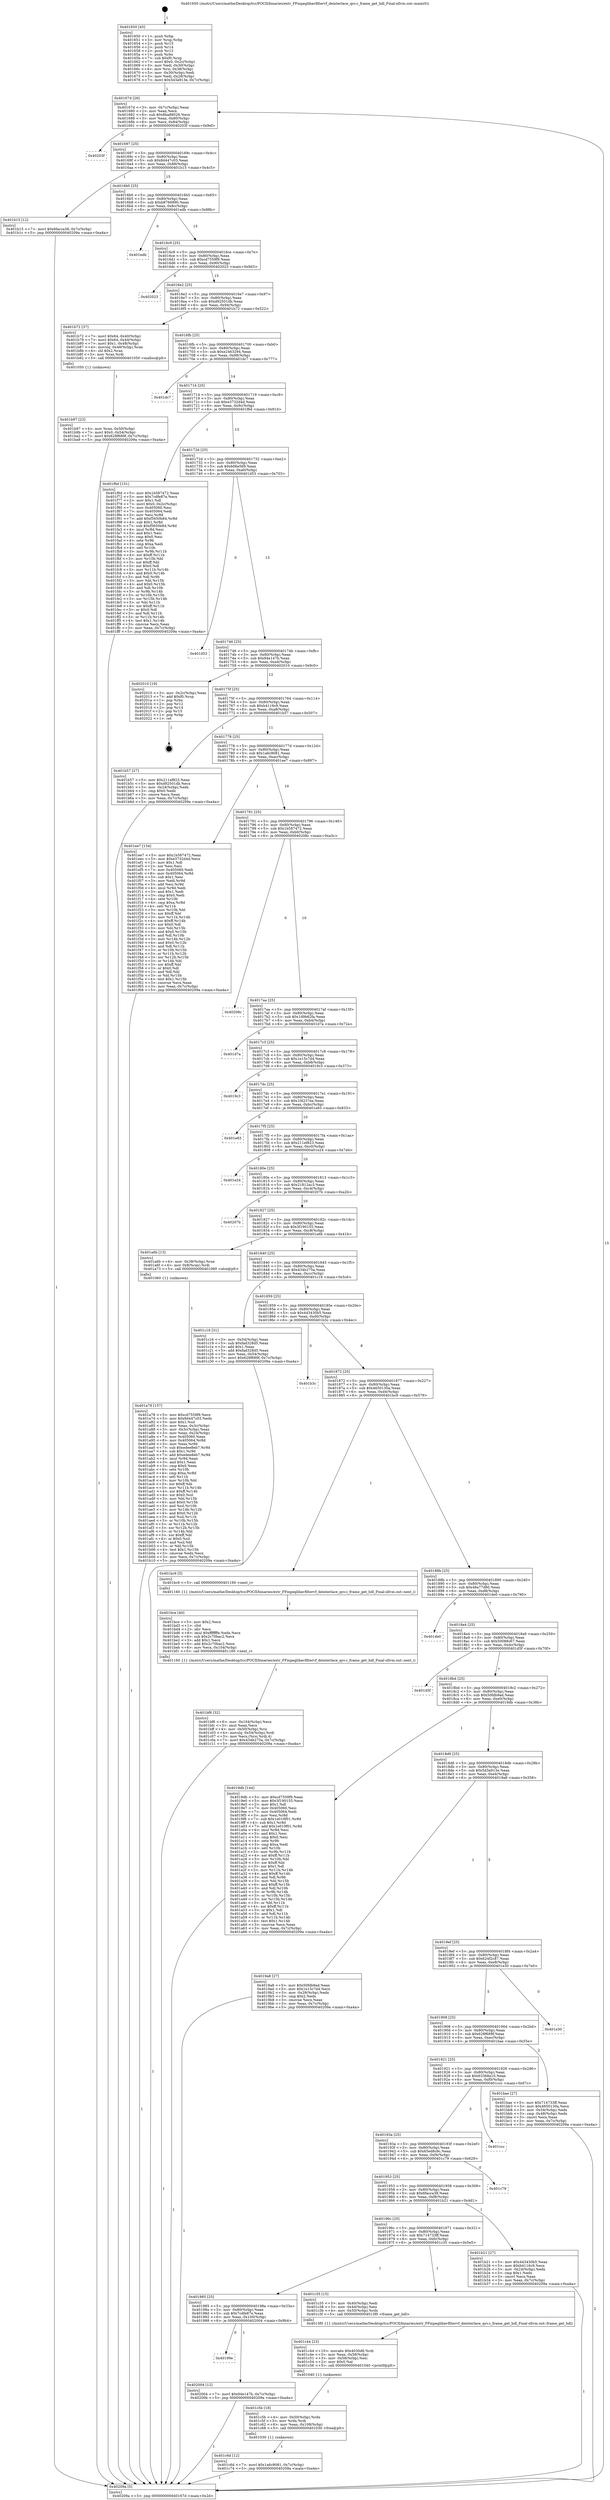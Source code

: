 digraph "0x401650" {
  label = "0x401650 (/mnt/c/Users/mathe/Desktop/tcc/POCII/binaries/extr_FFmpeglibavfiltervf_deinterlace_qsv.c_frame_get_hdl_Final-ollvm.out::main(0))"
  labelloc = "t"
  node[shape=record]

  Entry [label="",width=0.3,height=0.3,shape=circle,fillcolor=black,style=filled]
  "0x40167d" [label="{
     0x40167d [26]\l
     | [instrs]\l
     &nbsp;&nbsp;0x40167d \<+3\>: mov -0x7c(%rbp),%eax\l
     &nbsp;&nbsp;0x401680 \<+2\>: mov %eax,%ecx\l
     &nbsp;&nbsp;0x401682 \<+6\>: sub $0x8ba88026,%ecx\l
     &nbsp;&nbsp;0x401688 \<+3\>: mov %eax,-0x80(%rbp)\l
     &nbsp;&nbsp;0x40168b \<+6\>: mov %ecx,-0x84(%rbp)\l
     &nbsp;&nbsp;0x401691 \<+6\>: je 000000000040203f \<main+0x9ef\>\l
  }"]
  "0x40203f" [label="{
     0x40203f\l
  }", style=dashed]
  "0x401697" [label="{
     0x401697 [25]\l
     | [instrs]\l
     &nbsp;&nbsp;0x401697 \<+5\>: jmp 000000000040169c \<main+0x4c\>\l
     &nbsp;&nbsp;0x40169c \<+3\>: mov -0x80(%rbp),%eax\l
     &nbsp;&nbsp;0x40169f \<+5\>: sub $0x8d447c03,%eax\l
     &nbsp;&nbsp;0x4016a4 \<+6\>: mov %eax,-0x88(%rbp)\l
     &nbsp;&nbsp;0x4016aa \<+6\>: je 0000000000401b15 \<main+0x4c5\>\l
  }"]
  Exit [label="",width=0.3,height=0.3,shape=circle,fillcolor=black,style=filled,peripheries=2]
  "0x401b15" [label="{
     0x401b15 [12]\l
     | [instrs]\l
     &nbsp;&nbsp;0x401b15 \<+7\>: movl $0x6facca38,-0x7c(%rbp)\l
     &nbsp;&nbsp;0x401b1c \<+5\>: jmp 000000000040209a \<main+0xa4a\>\l
  }"]
  "0x4016b0" [label="{
     0x4016b0 [25]\l
     | [instrs]\l
     &nbsp;&nbsp;0x4016b0 \<+5\>: jmp 00000000004016b5 \<main+0x65\>\l
     &nbsp;&nbsp;0x4016b5 \<+3\>: mov -0x80(%rbp),%eax\l
     &nbsp;&nbsp;0x4016b8 \<+5\>: sub $0xb8766890,%eax\l
     &nbsp;&nbsp;0x4016bd \<+6\>: mov %eax,-0x8c(%rbp)\l
     &nbsp;&nbsp;0x4016c3 \<+6\>: je 0000000000401edb \<main+0x88b\>\l
  }"]
  "0x40199e" [label="{
     0x40199e\l
  }", style=dashed]
  "0x401edb" [label="{
     0x401edb\l
  }", style=dashed]
  "0x4016c9" [label="{
     0x4016c9 [25]\l
     | [instrs]\l
     &nbsp;&nbsp;0x4016c9 \<+5\>: jmp 00000000004016ce \<main+0x7e\>\l
     &nbsp;&nbsp;0x4016ce \<+3\>: mov -0x80(%rbp),%eax\l
     &nbsp;&nbsp;0x4016d1 \<+5\>: sub $0xcd7559f9,%eax\l
     &nbsp;&nbsp;0x4016d6 \<+6\>: mov %eax,-0x90(%rbp)\l
     &nbsp;&nbsp;0x4016dc \<+6\>: je 0000000000402023 \<main+0x9d3\>\l
  }"]
  "0x402004" [label="{
     0x402004 [12]\l
     | [instrs]\l
     &nbsp;&nbsp;0x402004 \<+7\>: movl $0x94e147b,-0x7c(%rbp)\l
     &nbsp;&nbsp;0x40200b \<+5\>: jmp 000000000040209a \<main+0xa4a\>\l
  }"]
  "0x402023" [label="{
     0x402023\l
  }", style=dashed]
  "0x4016e2" [label="{
     0x4016e2 [25]\l
     | [instrs]\l
     &nbsp;&nbsp;0x4016e2 \<+5\>: jmp 00000000004016e7 \<main+0x97\>\l
     &nbsp;&nbsp;0x4016e7 \<+3\>: mov -0x80(%rbp),%eax\l
     &nbsp;&nbsp;0x4016ea \<+5\>: sub $0xd92501db,%eax\l
     &nbsp;&nbsp;0x4016ef \<+6\>: mov %eax,-0x94(%rbp)\l
     &nbsp;&nbsp;0x4016f5 \<+6\>: je 0000000000401b72 \<main+0x522\>\l
  }"]
  "0x401c6d" [label="{
     0x401c6d [12]\l
     | [instrs]\l
     &nbsp;&nbsp;0x401c6d \<+7\>: movl $0x1a6c9081,-0x7c(%rbp)\l
     &nbsp;&nbsp;0x401c74 \<+5\>: jmp 000000000040209a \<main+0xa4a\>\l
  }"]
  "0x401b72" [label="{
     0x401b72 [37]\l
     | [instrs]\l
     &nbsp;&nbsp;0x401b72 \<+7\>: movl $0x64,-0x40(%rbp)\l
     &nbsp;&nbsp;0x401b79 \<+7\>: movl $0x64,-0x44(%rbp)\l
     &nbsp;&nbsp;0x401b80 \<+7\>: movl $0x1,-0x48(%rbp)\l
     &nbsp;&nbsp;0x401b87 \<+4\>: movslq -0x48(%rbp),%rax\l
     &nbsp;&nbsp;0x401b8b \<+4\>: shl $0x2,%rax\l
     &nbsp;&nbsp;0x401b8f \<+3\>: mov %rax,%rdi\l
     &nbsp;&nbsp;0x401b92 \<+5\>: call 0000000000401050 \<malloc@plt\>\l
     | [calls]\l
     &nbsp;&nbsp;0x401050 \{1\} (unknown)\l
  }"]
  "0x4016fb" [label="{
     0x4016fb [25]\l
     | [instrs]\l
     &nbsp;&nbsp;0x4016fb \<+5\>: jmp 0000000000401700 \<main+0xb0\>\l
     &nbsp;&nbsp;0x401700 \<+3\>: mov -0x80(%rbp),%eax\l
     &nbsp;&nbsp;0x401703 \<+5\>: sub $0xe2463294,%eax\l
     &nbsp;&nbsp;0x401708 \<+6\>: mov %eax,-0x98(%rbp)\l
     &nbsp;&nbsp;0x40170e \<+6\>: je 0000000000401dc7 \<main+0x777\>\l
  }"]
  "0x401c5b" [label="{
     0x401c5b [18]\l
     | [instrs]\l
     &nbsp;&nbsp;0x401c5b \<+4\>: mov -0x50(%rbp),%rdx\l
     &nbsp;&nbsp;0x401c5f \<+3\>: mov %rdx,%rdi\l
     &nbsp;&nbsp;0x401c62 \<+6\>: mov %eax,-0x108(%rbp)\l
     &nbsp;&nbsp;0x401c68 \<+5\>: call 0000000000401030 \<free@plt\>\l
     | [calls]\l
     &nbsp;&nbsp;0x401030 \{1\} (unknown)\l
  }"]
  "0x401dc7" [label="{
     0x401dc7\l
  }", style=dashed]
  "0x401714" [label="{
     0x401714 [25]\l
     | [instrs]\l
     &nbsp;&nbsp;0x401714 \<+5\>: jmp 0000000000401719 \<main+0xc9\>\l
     &nbsp;&nbsp;0x401719 \<+3\>: mov -0x80(%rbp),%eax\l
     &nbsp;&nbsp;0x40171c \<+5\>: sub $0xe3732d4d,%eax\l
     &nbsp;&nbsp;0x401721 \<+6\>: mov %eax,-0x9c(%rbp)\l
     &nbsp;&nbsp;0x401727 \<+6\>: je 0000000000401f6d \<main+0x91d\>\l
  }"]
  "0x401c44" [label="{
     0x401c44 [23]\l
     | [instrs]\l
     &nbsp;&nbsp;0x401c44 \<+10\>: movabs $0x4030d6,%rdi\l
     &nbsp;&nbsp;0x401c4e \<+3\>: mov %eax,-0x58(%rbp)\l
     &nbsp;&nbsp;0x401c51 \<+3\>: mov -0x58(%rbp),%esi\l
     &nbsp;&nbsp;0x401c54 \<+2\>: mov $0x0,%al\l
     &nbsp;&nbsp;0x401c56 \<+5\>: call 0000000000401040 \<printf@plt\>\l
     | [calls]\l
     &nbsp;&nbsp;0x401040 \{1\} (unknown)\l
  }"]
  "0x401f6d" [label="{
     0x401f6d [151]\l
     | [instrs]\l
     &nbsp;&nbsp;0x401f6d \<+5\>: mov $0x1b587472,%eax\l
     &nbsp;&nbsp;0x401f72 \<+5\>: mov $0x7cdfe87e,%ecx\l
     &nbsp;&nbsp;0x401f77 \<+2\>: mov $0x1,%dl\l
     &nbsp;&nbsp;0x401f79 \<+7\>: movl $0x0,-0x2c(%rbp)\l
     &nbsp;&nbsp;0x401f80 \<+7\>: mov 0x405060,%esi\l
     &nbsp;&nbsp;0x401f87 \<+7\>: mov 0x405064,%edi\l
     &nbsp;&nbsp;0x401f8e \<+3\>: mov %esi,%r8d\l
     &nbsp;&nbsp;0x401f91 \<+7\>: add $0xf5650b84,%r8d\l
     &nbsp;&nbsp;0x401f98 \<+4\>: sub $0x1,%r8d\l
     &nbsp;&nbsp;0x401f9c \<+7\>: sub $0xf5650b84,%r8d\l
     &nbsp;&nbsp;0x401fa3 \<+4\>: imul %r8d,%esi\l
     &nbsp;&nbsp;0x401fa7 \<+3\>: and $0x1,%esi\l
     &nbsp;&nbsp;0x401faa \<+3\>: cmp $0x0,%esi\l
     &nbsp;&nbsp;0x401fad \<+4\>: sete %r9b\l
     &nbsp;&nbsp;0x401fb1 \<+3\>: cmp $0xa,%edi\l
     &nbsp;&nbsp;0x401fb4 \<+4\>: setl %r10b\l
     &nbsp;&nbsp;0x401fb8 \<+3\>: mov %r9b,%r11b\l
     &nbsp;&nbsp;0x401fbb \<+4\>: xor $0xff,%r11b\l
     &nbsp;&nbsp;0x401fbf \<+3\>: mov %r10b,%bl\l
     &nbsp;&nbsp;0x401fc2 \<+3\>: xor $0xff,%bl\l
     &nbsp;&nbsp;0x401fc5 \<+3\>: xor $0x0,%dl\l
     &nbsp;&nbsp;0x401fc8 \<+3\>: mov %r11b,%r14b\l
     &nbsp;&nbsp;0x401fcb \<+4\>: and $0x0,%r14b\l
     &nbsp;&nbsp;0x401fcf \<+3\>: and %dl,%r9b\l
     &nbsp;&nbsp;0x401fd2 \<+3\>: mov %bl,%r15b\l
     &nbsp;&nbsp;0x401fd5 \<+4\>: and $0x0,%r15b\l
     &nbsp;&nbsp;0x401fd9 \<+3\>: and %dl,%r10b\l
     &nbsp;&nbsp;0x401fdc \<+3\>: or %r9b,%r14b\l
     &nbsp;&nbsp;0x401fdf \<+3\>: or %r10b,%r15b\l
     &nbsp;&nbsp;0x401fe2 \<+3\>: xor %r15b,%r14b\l
     &nbsp;&nbsp;0x401fe5 \<+3\>: or %bl,%r11b\l
     &nbsp;&nbsp;0x401fe8 \<+4\>: xor $0xff,%r11b\l
     &nbsp;&nbsp;0x401fec \<+3\>: or $0x0,%dl\l
     &nbsp;&nbsp;0x401fef \<+3\>: and %dl,%r11b\l
     &nbsp;&nbsp;0x401ff2 \<+3\>: or %r11b,%r14b\l
     &nbsp;&nbsp;0x401ff5 \<+4\>: test $0x1,%r14b\l
     &nbsp;&nbsp;0x401ff9 \<+3\>: cmovne %ecx,%eax\l
     &nbsp;&nbsp;0x401ffc \<+3\>: mov %eax,-0x7c(%rbp)\l
     &nbsp;&nbsp;0x401fff \<+5\>: jmp 000000000040209a \<main+0xa4a\>\l
  }"]
  "0x40172d" [label="{
     0x40172d [25]\l
     | [instrs]\l
     &nbsp;&nbsp;0x40172d \<+5\>: jmp 0000000000401732 \<main+0xe2\>\l
     &nbsp;&nbsp;0x401732 \<+3\>: mov -0x80(%rbp),%eax\l
     &nbsp;&nbsp;0x401735 \<+5\>: sub $0x606e569,%eax\l
     &nbsp;&nbsp;0x40173a \<+6\>: mov %eax,-0xa0(%rbp)\l
     &nbsp;&nbsp;0x401740 \<+6\>: je 0000000000401d53 \<main+0x703\>\l
  }"]
  "0x401985" [label="{
     0x401985 [25]\l
     | [instrs]\l
     &nbsp;&nbsp;0x401985 \<+5\>: jmp 000000000040198a \<main+0x33a\>\l
     &nbsp;&nbsp;0x40198a \<+3\>: mov -0x80(%rbp),%eax\l
     &nbsp;&nbsp;0x40198d \<+5\>: sub $0x7cdfe87e,%eax\l
     &nbsp;&nbsp;0x401992 \<+6\>: mov %eax,-0x100(%rbp)\l
     &nbsp;&nbsp;0x401998 \<+6\>: je 0000000000402004 \<main+0x9b4\>\l
  }"]
  "0x401d53" [label="{
     0x401d53\l
  }", style=dashed]
  "0x401746" [label="{
     0x401746 [25]\l
     | [instrs]\l
     &nbsp;&nbsp;0x401746 \<+5\>: jmp 000000000040174b \<main+0xfb\>\l
     &nbsp;&nbsp;0x40174b \<+3\>: mov -0x80(%rbp),%eax\l
     &nbsp;&nbsp;0x40174e \<+5\>: sub $0x94e147b,%eax\l
     &nbsp;&nbsp;0x401753 \<+6\>: mov %eax,-0xa4(%rbp)\l
     &nbsp;&nbsp;0x401759 \<+6\>: je 0000000000402010 \<main+0x9c0\>\l
  }"]
  "0x401c35" [label="{
     0x401c35 [15]\l
     | [instrs]\l
     &nbsp;&nbsp;0x401c35 \<+3\>: mov -0x40(%rbp),%edi\l
     &nbsp;&nbsp;0x401c38 \<+3\>: mov -0x44(%rbp),%esi\l
     &nbsp;&nbsp;0x401c3b \<+4\>: mov -0x50(%rbp),%rdx\l
     &nbsp;&nbsp;0x401c3f \<+5\>: call 00000000004013f0 \<frame_get_hdl\>\l
     | [calls]\l
     &nbsp;&nbsp;0x4013f0 \{1\} (/mnt/c/Users/mathe/Desktop/tcc/POCII/binaries/extr_FFmpeglibavfiltervf_deinterlace_qsv.c_frame_get_hdl_Final-ollvm.out::frame_get_hdl)\l
  }"]
  "0x402010" [label="{
     0x402010 [19]\l
     | [instrs]\l
     &nbsp;&nbsp;0x402010 \<+3\>: mov -0x2c(%rbp),%eax\l
     &nbsp;&nbsp;0x402013 \<+7\>: add $0xf0,%rsp\l
     &nbsp;&nbsp;0x40201a \<+1\>: pop %rbx\l
     &nbsp;&nbsp;0x40201b \<+2\>: pop %r12\l
     &nbsp;&nbsp;0x40201d \<+2\>: pop %r14\l
     &nbsp;&nbsp;0x40201f \<+2\>: pop %r15\l
     &nbsp;&nbsp;0x402021 \<+1\>: pop %rbp\l
     &nbsp;&nbsp;0x402022 \<+1\>: ret\l
  }"]
  "0x40175f" [label="{
     0x40175f [25]\l
     | [instrs]\l
     &nbsp;&nbsp;0x40175f \<+5\>: jmp 0000000000401764 \<main+0x114\>\l
     &nbsp;&nbsp;0x401764 \<+3\>: mov -0x80(%rbp),%eax\l
     &nbsp;&nbsp;0x401767 \<+5\>: sub $0xb4116c9,%eax\l
     &nbsp;&nbsp;0x40176c \<+6\>: mov %eax,-0xa8(%rbp)\l
     &nbsp;&nbsp;0x401772 \<+6\>: je 0000000000401b57 \<main+0x507\>\l
  }"]
  "0x401bf6" [label="{
     0x401bf6 [32]\l
     | [instrs]\l
     &nbsp;&nbsp;0x401bf6 \<+6\>: mov -0x104(%rbp),%ecx\l
     &nbsp;&nbsp;0x401bfc \<+3\>: imul %eax,%ecx\l
     &nbsp;&nbsp;0x401bff \<+4\>: mov -0x50(%rbp),%rsi\l
     &nbsp;&nbsp;0x401c03 \<+4\>: movslq -0x54(%rbp),%rdi\l
     &nbsp;&nbsp;0x401c07 \<+3\>: mov %ecx,(%rsi,%rdi,4)\l
     &nbsp;&nbsp;0x401c0a \<+7\>: movl $0x434b275a,-0x7c(%rbp)\l
     &nbsp;&nbsp;0x401c11 \<+5\>: jmp 000000000040209a \<main+0xa4a\>\l
  }"]
  "0x401b57" [label="{
     0x401b57 [27]\l
     | [instrs]\l
     &nbsp;&nbsp;0x401b57 \<+5\>: mov $0x211ef823,%eax\l
     &nbsp;&nbsp;0x401b5c \<+5\>: mov $0xd92501db,%ecx\l
     &nbsp;&nbsp;0x401b61 \<+3\>: mov -0x24(%rbp),%edx\l
     &nbsp;&nbsp;0x401b64 \<+3\>: cmp $0x0,%edx\l
     &nbsp;&nbsp;0x401b67 \<+3\>: cmove %ecx,%eax\l
     &nbsp;&nbsp;0x401b6a \<+3\>: mov %eax,-0x7c(%rbp)\l
     &nbsp;&nbsp;0x401b6d \<+5\>: jmp 000000000040209a \<main+0xa4a\>\l
  }"]
  "0x401778" [label="{
     0x401778 [25]\l
     | [instrs]\l
     &nbsp;&nbsp;0x401778 \<+5\>: jmp 000000000040177d \<main+0x12d\>\l
     &nbsp;&nbsp;0x40177d \<+3\>: mov -0x80(%rbp),%eax\l
     &nbsp;&nbsp;0x401780 \<+5\>: sub $0x1a6c9081,%eax\l
     &nbsp;&nbsp;0x401785 \<+6\>: mov %eax,-0xac(%rbp)\l
     &nbsp;&nbsp;0x40178b \<+6\>: je 0000000000401ee7 \<main+0x897\>\l
  }"]
  "0x401bce" [label="{
     0x401bce [40]\l
     | [instrs]\l
     &nbsp;&nbsp;0x401bce \<+5\>: mov $0x2,%ecx\l
     &nbsp;&nbsp;0x401bd3 \<+1\>: cltd\l
     &nbsp;&nbsp;0x401bd4 \<+2\>: idiv %ecx\l
     &nbsp;&nbsp;0x401bd6 \<+6\>: imul $0xfffffffe,%edx,%ecx\l
     &nbsp;&nbsp;0x401bdc \<+6\>: sub $0x2c70bac2,%ecx\l
     &nbsp;&nbsp;0x401be2 \<+3\>: add $0x1,%ecx\l
     &nbsp;&nbsp;0x401be5 \<+6\>: add $0x2c70bac2,%ecx\l
     &nbsp;&nbsp;0x401beb \<+6\>: mov %ecx,-0x104(%rbp)\l
     &nbsp;&nbsp;0x401bf1 \<+5\>: call 0000000000401160 \<next_i\>\l
     | [calls]\l
     &nbsp;&nbsp;0x401160 \{1\} (/mnt/c/Users/mathe/Desktop/tcc/POCII/binaries/extr_FFmpeglibavfiltervf_deinterlace_qsv.c_frame_get_hdl_Final-ollvm.out::next_i)\l
  }"]
  "0x401ee7" [label="{
     0x401ee7 [134]\l
     | [instrs]\l
     &nbsp;&nbsp;0x401ee7 \<+5\>: mov $0x1b587472,%eax\l
     &nbsp;&nbsp;0x401eec \<+5\>: mov $0xe3732d4d,%ecx\l
     &nbsp;&nbsp;0x401ef1 \<+2\>: mov $0x1,%dl\l
     &nbsp;&nbsp;0x401ef3 \<+2\>: xor %esi,%esi\l
     &nbsp;&nbsp;0x401ef5 \<+7\>: mov 0x405060,%edi\l
     &nbsp;&nbsp;0x401efc \<+8\>: mov 0x405064,%r8d\l
     &nbsp;&nbsp;0x401f04 \<+3\>: sub $0x1,%esi\l
     &nbsp;&nbsp;0x401f07 \<+3\>: mov %edi,%r9d\l
     &nbsp;&nbsp;0x401f0a \<+3\>: add %esi,%r9d\l
     &nbsp;&nbsp;0x401f0d \<+4\>: imul %r9d,%edi\l
     &nbsp;&nbsp;0x401f11 \<+3\>: and $0x1,%edi\l
     &nbsp;&nbsp;0x401f14 \<+3\>: cmp $0x0,%edi\l
     &nbsp;&nbsp;0x401f17 \<+4\>: sete %r10b\l
     &nbsp;&nbsp;0x401f1b \<+4\>: cmp $0xa,%r8d\l
     &nbsp;&nbsp;0x401f1f \<+4\>: setl %r11b\l
     &nbsp;&nbsp;0x401f23 \<+3\>: mov %r10b,%bl\l
     &nbsp;&nbsp;0x401f26 \<+3\>: xor $0xff,%bl\l
     &nbsp;&nbsp;0x401f29 \<+3\>: mov %r11b,%r14b\l
     &nbsp;&nbsp;0x401f2c \<+4\>: xor $0xff,%r14b\l
     &nbsp;&nbsp;0x401f30 \<+3\>: xor $0x0,%dl\l
     &nbsp;&nbsp;0x401f33 \<+3\>: mov %bl,%r15b\l
     &nbsp;&nbsp;0x401f36 \<+4\>: and $0x0,%r15b\l
     &nbsp;&nbsp;0x401f3a \<+3\>: and %dl,%r10b\l
     &nbsp;&nbsp;0x401f3d \<+3\>: mov %r14b,%r12b\l
     &nbsp;&nbsp;0x401f40 \<+4\>: and $0x0,%r12b\l
     &nbsp;&nbsp;0x401f44 \<+3\>: and %dl,%r11b\l
     &nbsp;&nbsp;0x401f47 \<+3\>: or %r10b,%r15b\l
     &nbsp;&nbsp;0x401f4a \<+3\>: or %r11b,%r12b\l
     &nbsp;&nbsp;0x401f4d \<+3\>: xor %r12b,%r15b\l
     &nbsp;&nbsp;0x401f50 \<+3\>: or %r14b,%bl\l
     &nbsp;&nbsp;0x401f53 \<+3\>: xor $0xff,%bl\l
     &nbsp;&nbsp;0x401f56 \<+3\>: or $0x0,%dl\l
     &nbsp;&nbsp;0x401f59 \<+2\>: and %dl,%bl\l
     &nbsp;&nbsp;0x401f5b \<+3\>: or %bl,%r15b\l
     &nbsp;&nbsp;0x401f5e \<+4\>: test $0x1,%r15b\l
     &nbsp;&nbsp;0x401f62 \<+3\>: cmovne %ecx,%eax\l
     &nbsp;&nbsp;0x401f65 \<+3\>: mov %eax,-0x7c(%rbp)\l
     &nbsp;&nbsp;0x401f68 \<+5\>: jmp 000000000040209a \<main+0xa4a\>\l
  }"]
  "0x401791" [label="{
     0x401791 [25]\l
     | [instrs]\l
     &nbsp;&nbsp;0x401791 \<+5\>: jmp 0000000000401796 \<main+0x146\>\l
     &nbsp;&nbsp;0x401796 \<+3\>: mov -0x80(%rbp),%eax\l
     &nbsp;&nbsp;0x401799 \<+5\>: sub $0x1b587472,%eax\l
     &nbsp;&nbsp;0x40179e \<+6\>: mov %eax,-0xb0(%rbp)\l
     &nbsp;&nbsp;0x4017a4 \<+6\>: je 000000000040208c \<main+0xa3c\>\l
  }"]
  "0x401b97" [label="{
     0x401b97 [23]\l
     | [instrs]\l
     &nbsp;&nbsp;0x401b97 \<+4\>: mov %rax,-0x50(%rbp)\l
     &nbsp;&nbsp;0x401b9b \<+7\>: movl $0x0,-0x54(%rbp)\l
     &nbsp;&nbsp;0x401ba2 \<+7\>: movl $0x628f689f,-0x7c(%rbp)\l
     &nbsp;&nbsp;0x401ba9 \<+5\>: jmp 000000000040209a \<main+0xa4a\>\l
  }"]
  "0x40208c" [label="{
     0x40208c\l
  }", style=dashed]
  "0x4017aa" [label="{
     0x4017aa [25]\l
     | [instrs]\l
     &nbsp;&nbsp;0x4017aa \<+5\>: jmp 00000000004017af \<main+0x15f\>\l
     &nbsp;&nbsp;0x4017af \<+3\>: mov -0x80(%rbp),%eax\l
     &nbsp;&nbsp;0x4017b2 \<+5\>: sub $0x1d9b62fa,%eax\l
     &nbsp;&nbsp;0x4017b7 \<+6\>: mov %eax,-0xb4(%rbp)\l
     &nbsp;&nbsp;0x4017bd \<+6\>: je 0000000000401d7a \<main+0x72a\>\l
  }"]
  "0x40196c" [label="{
     0x40196c [25]\l
     | [instrs]\l
     &nbsp;&nbsp;0x40196c \<+5\>: jmp 0000000000401971 \<main+0x321\>\l
     &nbsp;&nbsp;0x401971 \<+3\>: mov -0x80(%rbp),%eax\l
     &nbsp;&nbsp;0x401974 \<+5\>: sub $0x714733ff,%eax\l
     &nbsp;&nbsp;0x401979 \<+6\>: mov %eax,-0xfc(%rbp)\l
     &nbsp;&nbsp;0x40197f \<+6\>: je 0000000000401c35 \<main+0x5e5\>\l
  }"]
  "0x401d7a" [label="{
     0x401d7a\l
  }", style=dashed]
  "0x4017c3" [label="{
     0x4017c3 [25]\l
     | [instrs]\l
     &nbsp;&nbsp;0x4017c3 \<+5\>: jmp 00000000004017c8 \<main+0x178\>\l
     &nbsp;&nbsp;0x4017c8 \<+3\>: mov -0x80(%rbp),%eax\l
     &nbsp;&nbsp;0x4017cb \<+5\>: sub $0x1e15c7d4,%eax\l
     &nbsp;&nbsp;0x4017d0 \<+6\>: mov %eax,-0xb8(%rbp)\l
     &nbsp;&nbsp;0x4017d6 \<+6\>: je 00000000004019c3 \<main+0x373\>\l
  }"]
  "0x401b21" [label="{
     0x401b21 [27]\l
     | [instrs]\l
     &nbsp;&nbsp;0x401b21 \<+5\>: mov $0x443430b5,%eax\l
     &nbsp;&nbsp;0x401b26 \<+5\>: mov $0xb4116c9,%ecx\l
     &nbsp;&nbsp;0x401b2b \<+3\>: mov -0x24(%rbp),%edx\l
     &nbsp;&nbsp;0x401b2e \<+3\>: cmp $0x1,%edx\l
     &nbsp;&nbsp;0x401b31 \<+3\>: cmovl %ecx,%eax\l
     &nbsp;&nbsp;0x401b34 \<+3\>: mov %eax,-0x7c(%rbp)\l
     &nbsp;&nbsp;0x401b37 \<+5\>: jmp 000000000040209a \<main+0xa4a\>\l
  }"]
  "0x4019c3" [label="{
     0x4019c3\l
  }", style=dashed]
  "0x4017dc" [label="{
     0x4017dc [25]\l
     | [instrs]\l
     &nbsp;&nbsp;0x4017dc \<+5\>: jmp 00000000004017e1 \<main+0x191\>\l
     &nbsp;&nbsp;0x4017e1 \<+3\>: mov -0x80(%rbp),%eax\l
     &nbsp;&nbsp;0x4017e4 \<+5\>: sub $0x1f4237ee,%eax\l
     &nbsp;&nbsp;0x4017e9 \<+6\>: mov %eax,-0xbc(%rbp)\l
     &nbsp;&nbsp;0x4017ef \<+6\>: je 0000000000401e83 \<main+0x833\>\l
  }"]
  "0x401953" [label="{
     0x401953 [25]\l
     | [instrs]\l
     &nbsp;&nbsp;0x401953 \<+5\>: jmp 0000000000401958 \<main+0x308\>\l
     &nbsp;&nbsp;0x401958 \<+3\>: mov -0x80(%rbp),%eax\l
     &nbsp;&nbsp;0x40195b \<+5\>: sub $0x6facca38,%eax\l
     &nbsp;&nbsp;0x401960 \<+6\>: mov %eax,-0xf8(%rbp)\l
     &nbsp;&nbsp;0x401966 \<+6\>: je 0000000000401b21 \<main+0x4d1\>\l
  }"]
  "0x401e83" [label="{
     0x401e83\l
  }", style=dashed]
  "0x4017f5" [label="{
     0x4017f5 [25]\l
     | [instrs]\l
     &nbsp;&nbsp;0x4017f5 \<+5\>: jmp 00000000004017fa \<main+0x1aa\>\l
     &nbsp;&nbsp;0x4017fa \<+3\>: mov -0x80(%rbp),%eax\l
     &nbsp;&nbsp;0x4017fd \<+5\>: sub $0x211ef823,%eax\l
     &nbsp;&nbsp;0x401802 \<+6\>: mov %eax,-0xc0(%rbp)\l
     &nbsp;&nbsp;0x401808 \<+6\>: je 0000000000401e24 \<main+0x7d4\>\l
  }"]
  "0x401c79" [label="{
     0x401c79\l
  }", style=dashed]
  "0x401e24" [label="{
     0x401e24\l
  }", style=dashed]
  "0x40180e" [label="{
     0x40180e [25]\l
     | [instrs]\l
     &nbsp;&nbsp;0x40180e \<+5\>: jmp 0000000000401813 \<main+0x1c3\>\l
     &nbsp;&nbsp;0x401813 \<+3\>: mov -0x80(%rbp),%eax\l
     &nbsp;&nbsp;0x401816 \<+5\>: sub $0x21812ac3,%eax\l
     &nbsp;&nbsp;0x40181b \<+6\>: mov %eax,-0xc4(%rbp)\l
     &nbsp;&nbsp;0x401821 \<+6\>: je 000000000040207b \<main+0xa2b\>\l
  }"]
  "0x40193a" [label="{
     0x40193a [25]\l
     | [instrs]\l
     &nbsp;&nbsp;0x40193a \<+5\>: jmp 000000000040193f \<main+0x2ef\>\l
     &nbsp;&nbsp;0x40193f \<+3\>: mov -0x80(%rbp),%eax\l
     &nbsp;&nbsp;0x401942 \<+5\>: sub $0x65ed8c9c,%eax\l
     &nbsp;&nbsp;0x401947 \<+6\>: mov %eax,-0xf4(%rbp)\l
     &nbsp;&nbsp;0x40194d \<+6\>: je 0000000000401c79 \<main+0x629\>\l
  }"]
  "0x40207b" [label="{
     0x40207b\l
  }", style=dashed]
  "0x401827" [label="{
     0x401827 [25]\l
     | [instrs]\l
     &nbsp;&nbsp;0x401827 \<+5\>: jmp 000000000040182c \<main+0x1dc\>\l
     &nbsp;&nbsp;0x40182c \<+3\>: mov -0x80(%rbp),%eax\l
     &nbsp;&nbsp;0x40182f \<+5\>: sub $0x3f190155,%eax\l
     &nbsp;&nbsp;0x401834 \<+6\>: mov %eax,-0xc8(%rbp)\l
     &nbsp;&nbsp;0x40183a \<+6\>: je 0000000000401a6b \<main+0x41b\>\l
  }"]
  "0x401ccc" [label="{
     0x401ccc\l
  }", style=dashed]
  "0x401a6b" [label="{
     0x401a6b [13]\l
     | [instrs]\l
     &nbsp;&nbsp;0x401a6b \<+4\>: mov -0x38(%rbp),%rax\l
     &nbsp;&nbsp;0x401a6f \<+4\>: mov 0x8(%rax),%rdi\l
     &nbsp;&nbsp;0x401a73 \<+5\>: call 0000000000401060 \<atoi@plt\>\l
     | [calls]\l
     &nbsp;&nbsp;0x401060 \{1\} (unknown)\l
  }"]
  "0x401840" [label="{
     0x401840 [25]\l
     | [instrs]\l
     &nbsp;&nbsp;0x401840 \<+5\>: jmp 0000000000401845 \<main+0x1f5\>\l
     &nbsp;&nbsp;0x401845 \<+3\>: mov -0x80(%rbp),%eax\l
     &nbsp;&nbsp;0x401848 \<+5\>: sub $0x434b275a,%eax\l
     &nbsp;&nbsp;0x40184d \<+6\>: mov %eax,-0xcc(%rbp)\l
     &nbsp;&nbsp;0x401853 \<+6\>: je 0000000000401c16 \<main+0x5c6\>\l
  }"]
  "0x401921" [label="{
     0x401921 [25]\l
     | [instrs]\l
     &nbsp;&nbsp;0x401921 \<+5\>: jmp 0000000000401926 \<main+0x2d6\>\l
     &nbsp;&nbsp;0x401926 \<+3\>: mov -0x80(%rbp),%eax\l
     &nbsp;&nbsp;0x401929 \<+5\>: sub $0x63368a10,%eax\l
     &nbsp;&nbsp;0x40192e \<+6\>: mov %eax,-0xf0(%rbp)\l
     &nbsp;&nbsp;0x401934 \<+6\>: je 0000000000401ccc \<main+0x67c\>\l
  }"]
  "0x401c16" [label="{
     0x401c16 [31]\l
     | [instrs]\l
     &nbsp;&nbsp;0x401c16 \<+3\>: mov -0x54(%rbp),%eax\l
     &nbsp;&nbsp;0x401c19 \<+5\>: sub $0xfad328d5,%eax\l
     &nbsp;&nbsp;0x401c1e \<+3\>: add $0x1,%eax\l
     &nbsp;&nbsp;0x401c21 \<+5\>: add $0xfad328d5,%eax\l
     &nbsp;&nbsp;0x401c26 \<+3\>: mov %eax,-0x54(%rbp)\l
     &nbsp;&nbsp;0x401c29 \<+7\>: movl $0x628f689f,-0x7c(%rbp)\l
     &nbsp;&nbsp;0x401c30 \<+5\>: jmp 000000000040209a \<main+0xa4a\>\l
  }"]
  "0x401859" [label="{
     0x401859 [25]\l
     | [instrs]\l
     &nbsp;&nbsp;0x401859 \<+5\>: jmp 000000000040185e \<main+0x20e\>\l
     &nbsp;&nbsp;0x40185e \<+3\>: mov -0x80(%rbp),%eax\l
     &nbsp;&nbsp;0x401861 \<+5\>: sub $0x443430b5,%eax\l
     &nbsp;&nbsp;0x401866 \<+6\>: mov %eax,-0xd0(%rbp)\l
     &nbsp;&nbsp;0x40186c \<+6\>: je 0000000000401b3c \<main+0x4ec\>\l
  }"]
  "0x401bae" [label="{
     0x401bae [27]\l
     | [instrs]\l
     &nbsp;&nbsp;0x401bae \<+5\>: mov $0x714733ff,%eax\l
     &nbsp;&nbsp;0x401bb3 \<+5\>: mov $0x4650130a,%ecx\l
     &nbsp;&nbsp;0x401bb8 \<+3\>: mov -0x54(%rbp),%edx\l
     &nbsp;&nbsp;0x401bbb \<+3\>: cmp -0x48(%rbp),%edx\l
     &nbsp;&nbsp;0x401bbe \<+3\>: cmovl %ecx,%eax\l
     &nbsp;&nbsp;0x401bc1 \<+3\>: mov %eax,-0x7c(%rbp)\l
     &nbsp;&nbsp;0x401bc4 \<+5\>: jmp 000000000040209a \<main+0xa4a\>\l
  }"]
  "0x401b3c" [label="{
     0x401b3c\l
  }", style=dashed]
  "0x401872" [label="{
     0x401872 [25]\l
     | [instrs]\l
     &nbsp;&nbsp;0x401872 \<+5\>: jmp 0000000000401877 \<main+0x227\>\l
     &nbsp;&nbsp;0x401877 \<+3\>: mov -0x80(%rbp),%eax\l
     &nbsp;&nbsp;0x40187a \<+5\>: sub $0x4650130a,%eax\l
     &nbsp;&nbsp;0x40187f \<+6\>: mov %eax,-0xd4(%rbp)\l
     &nbsp;&nbsp;0x401885 \<+6\>: je 0000000000401bc9 \<main+0x579\>\l
  }"]
  "0x401908" [label="{
     0x401908 [25]\l
     | [instrs]\l
     &nbsp;&nbsp;0x401908 \<+5\>: jmp 000000000040190d \<main+0x2bd\>\l
     &nbsp;&nbsp;0x40190d \<+3\>: mov -0x80(%rbp),%eax\l
     &nbsp;&nbsp;0x401910 \<+5\>: sub $0x628f689f,%eax\l
     &nbsp;&nbsp;0x401915 \<+6\>: mov %eax,-0xec(%rbp)\l
     &nbsp;&nbsp;0x40191b \<+6\>: je 0000000000401bae \<main+0x55e\>\l
  }"]
  "0x401bc9" [label="{
     0x401bc9 [5]\l
     | [instrs]\l
     &nbsp;&nbsp;0x401bc9 \<+5\>: call 0000000000401160 \<next_i\>\l
     | [calls]\l
     &nbsp;&nbsp;0x401160 \{1\} (/mnt/c/Users/mathe/Desktop/tcc/POCII/binaries/extr_FFmpeglibavfiltervf_deinterlace_qsv.c_frame_get_hdl_Final-ollvm.out::next_i)\l
  }"]
  "0x40188b" [label="{
     0x40188b [25]\l
     | [instrs]\l
     &nbsp;&nbsp;0x40188b \<+5\>: jmp 0000000000401890 \<main+0x240\>\l
     &nbsp;&nbsp;0x401890 \<+3\>: mov -0x80(%rbp),%eax\l
     &nbsp;&nbsp;0x401893 \<+5\>: sub $0x46a77d80,%eax\l
     &nbsp;&nbsp;0x401898 \<+6\>: mov %eax,-0xd8(%rbp)\l
     &nbsp;&nbsp;0x40189e \<+6\>: je 0000000000401de0 \<main+0x790\>\l
  }"]
  "0x401e30" [label="{
     0x401e30\l
  }", style=dashed]
  "0x401de0" [label="{
     0x401de0\l
  }", style=dashed]
  "0x4018a4" [label="{
     0x4018a4 [25]\l
     | [instrs]\l
     &nbsp;&nbsp;0x4018a4 \<+5\>: jmp 00000000004018a9 \<main+0x259\>\l
     &nbsp;&nbsp;0x4018a9 \<+3\>: mov -0x80(%rbp),%eax\l
     &nbsp;&nbsp;0x4018ac \<+5\>: sub $0x50088c67,%eax\l
     &nbsp;&nbsp;0x4018b1 \<+6\>: mov %eax,-0xdc(%rbp)\l
     &nbsp;&nbsp;0x4018b7 \<+6\>: je 0000000000401d5f \<main+0x70f\>\l
  }"]
  "0x401a78" [label="{
     0x401a78 [157]\l
     | [instrs]\l
     &nbsp;&nbsp;0x401a78 \<+5\>: mov $0xcd7559f9,%ecx\l
     &nbsp;&nbsp;0x401a7d \<+5\>: mov $0x8d447c03,%edx\l
     &nbsp;&nbsp;0x401a82 \<+3\>: mov $0x1,%sil\l
     &nbsp;&nbsp;0x401a85 \<+3\>: mov %eax,-0x3c(%rbp)\l
     &nbsp;&nbsp;0x401a88 \<+3\>: mov -0x3c(%rbp),%eax\l
     &nbsp;&nbsp;0x401a8b \<+3\>: mov %eax,-0x24(%rbp)\l
     &nbsp;&nbsp;0x401a8e \<+7\>: mov 0x405060,%eax\l
     &nbsp;&nbsp;0x401a95 \<+8\>: mov 0x405064,%r8d\l
     &nbsp;&nbsp;0x401a9d \<+3\>: mov %eax,%r9d\l
     &nbsp;&nbsp;0x401aa0 \<+7\>: sub $0xedee8eb7,%r9d\l
     &nbsp;&nbsp;0x401aa7 \<+4\>: sub $0x1,%r9d\l
     &nbsp;&nbsp;0x401aab \<+7\>: add $0xedee8eb7,%r9d\l
     &nbsp;&nbsp;0x401ab2 \<+4\>: imul %r9d,%eax\l
     &nbsp;&nbsp;0x401ab6 \<+3\>: and $0x1,%eax\l
     &nbsp;&nbsp;0x401ab9 \<+3\>: cmp $0x0,%eax\l
     &nbsp;&nbsp;0x401abc \<+4\>: sete %r10b\l
     &nbsp;&nbsp;0x401ac0 \<+4\>: cmp $0xa,%r8d\l
     &nbsp;&nbsp;0x401ac4 \<+4\>: setl %r11b\l
     &nbsp;&nbsp;0x401ac8 \<+3\>: mov %r10b,%bl\l
     &nbsp;&nbsp;0x401acb \<+3\>: xor $0xff,%bl\l
     &nbsp;&nbsp;0x401ace \<+3\>: mov %r11b,%r14b\l
     &nbsp;&nbsp;0x401ad1 \<+4\>: xor $0xff,%r14b\l
     &nbsp;&nbsp;0x401ad5 \<+4\>: xor $0x0,%sil\l
     &nbsp;&nbsp;0x401ad9 \<+3\>: mov %bl,%r15b\l
     &nbsp;&nbsp;0x401adc \<+4\>: and $0x0,%r15b\l
     &nbsp;&nbsp;0x401ae0 \<+3\>: and %sil,%r10b\l
     &nbsp;&nbsp;0x401ae3 \<+3\>: mov %r14b,%r12b\l
     &nbsp;&nbsp;0x401ae6 \<+4\>: and $0x0,%r12b\l
     &nbsp;&nbsp;0x401aea \<+3\>: and %sil,%r11b\l
     &nbsp;&nbsp;0x401aed \<+3\>: or %r10b,%r15b\l
     &nbsp;&nbsp;0x401af0 \<+3\>: or %r11b,%r12b\l
     &nbsp;&nbsp;0x401af3 \<+3\>: xor %r12b,%r15b\l
     &nbsp;&nbsp;0x401af6 \<+3\>: or %r14b,%bl\l
     &nbsp;&nbsp;0x401af9 \<+3\>: xor $0xff,%bl\l
     &nbsp;&nbsp;0x401afc \<+4\>: or $0x0,%sil\l
     &nbsp;&nbsp;0x401b00 \<+3\>: and %sil,%bl\l
     &nbsp;&nbsp;0x401b03 \<+3\>: or %bl,%r15b\l
     &nbsp;&nbsp;0x401b06 \<+4\>: test $0x1,%r15b\l
     &nbsp;&nbsp;0x401b0a \<+3\>: cmovne %edx,%ecx\l
     &nbsp;&nbsp;0x401b0d \<+3\>: mov %ecx,-0x7c(%rbp)\l
     &nbsp;&nbsp;0x401b10 \<+5\>: jmp 000000000040209a \<main+0xa4a\>\l
  }"]
  "0x401d5f" [label="{
     0x401d5f\l
  }", style=dashed]
  "0x4018bd" [label="{
     0x4018bd [25]\l
     | [instrs]\l
     &nbsp;&nbsp;0x4018bd \<+5\>: jmp 00000000004018c2 \<main+0x272\>\l
     &nbsp;&nbsp;0x4018c2 \<+3\>: mov -0x80(%rbp),%eax\l
     &nbsp;&nbsp;0x4018c5 \<+5\>: sub $0x50fdb9ad,%eax\l
     &nbsp;&nbsp;0x4018ca \<+6\>: mov %eax,-0xe0(%rbp)\l
     &nbsp;&nbsp;0x4018d0 \<+6\>: je 00000000004019db \<main+0x38b\>\l
  }"]
  "0x401650" [label="{
     0x401650 [45]\l
     | [instrs]\l
     &nbsp;&nbsp;0x401650 \<+1\>: push %rbp\l
     &nbsp;&nbsp;0x401651 \<+3\>: mov %rsp,%rbp\l
     &nbsp;&nbsp;0x401654 \<+2\>: push %r15\l
     &nbsp;&nbsp;0x401656 \<+2\>: push %r14\l
     &nbsp;&nbsp;0x401658 \<+2\>: push %r12\l
     &nbsp;&nbsp;0x40165a \<+1\>: push %rbx\l
     &nbsp;&nbsp;0x40165b \<+7\>: sub $0xf0,%rsp\l
     &nbsp;&nbsp;0x401662 \<+7\>: movl $0x0,-0x2c(%rbp)\l
     &nbsp;&nbsp;0x401669 \<+3\>: mov %edi,-0x30(%rbp)\l
     &nbsp;&nbsp;0x40166c \<+4\>: mov %rsi,-0x38(%rbp)\l
     &nbsp;&nbsp;0x401670 \<+3\>: mov -0x30(%rbp),%edi\l
     &nbsp;&nbsp;0x401673 \<+3\>: mov %edi,-0x28(%rbp)\l
     &nbsp;&nbsp;0x401676 \<+7\>: movl $0x5d3a913e,-0x7c(%rbp)\l
  }"]
  "0x4019db" [label="{
     0x4019db [144]\l
     | [instrs]\l
     &nbsp;&nbsp;0x4019db \<+5\>: mov $0xcd7559f9,%eax\l
     &nbsp;&nbsp;0x4019e0 \<+5\>: mov $0x3f190155,%ecx\l
     &nbsp;&nbsp;0x4019e5 \<+2\>: mov $0x1,%dl\l
     &nbsp;&nbsp;0x4019e7 \<+7\>: mov 0x405060,%esi\l
     &nbsp;&nbsp;0x4019ee \<+7\>: mov 0x405064,%edi\l
     &nbsp;&nbsp;0x4019f5 \<+3\>: mov %esi,%r8d\l
     &nbsp;&nbsp;0x4019f8 \<+7\>: sub $0x1e019f01,%r8d\l
     &nbsp;&nbsp;0x4019ff \<+4\>: sub $0x1,%r8d\l
     &nbsp;&nbsp;0x401a03 \<+7\>: add $0x1e019f01,%r8d\l
     &nbsp;&nbsp;0x401a0a \<+4\>: imul %r8d,%esi\l
     &nbsp;&nbsp;0x401a0e \<+3\>: and $0x1,%esi\l
     &nbsp;&nbsp;0x401a11 \<+3\>: cmp $0x0,%esi\l
     &nbsp;&nbsp;0x401a14 \<+4\>: sete %r9b\l
     &nbsp;&nbsp;0x401a18 \<+3\>: cmp $0xa,%edi\l
     &nbsp;&nbsp;0x401a1b \<+4\>: setl %r10b\l
     &nbsp;&nbsp;0x401a1f \<+3\>: mov %r9b,%r11b\l
     &nbsp;&nbsp;0x401a22 \<+4\>: xor $0xff,%r11b\l
     &nbsp;&nbsp;0x401a26 \<+3\>: mov %r10b,%bl\l
     &nbsp;&nbsp;0x401a29 \<+3\>: xor $0xff,%bl\l
     &nbsp;&nbsp;0x401a2c \<+3\>: xor $0x1,%dl\l
     &nbsp;&nbsp;0x401a2f \<+3\>: mov %r11b,%r14b\l
     &nbsp;&nbsp;0x401a32 \<+4\>: and $0xff,%r14b\l
     &nbsp;&nbsp;0x401a36 \<+3\>: and %dl,%r9b\l
     &nbsp;&nbsp;0x401a39 \<+3\>: mov %bl,%r15b\l
     &nbsp;&nbsp;0x401a3c \<+4\>: and $0xff,%r15b\l
     &nbsp;&nbsp;0x401a40 \<+3\>: and %dl,%r10b\l
     &nbsp;&nbsp;0x401a43 \<+3\>: or %r9b,%r14b\l
     &nbsp;&nbsp;0x401a46 \<+3\>: or %r10b,%r15b\l
     &nbsp;&nbsp;0x401a49 \<+3\>: xor %r15b,%r14b\l
     &nbsp;&nbsp;0x401a4c \<+3\>: or %bl,%r11b\l
     &nbsp;&nbsp;0x401a4f \<+4\>: xor $0xff,%r11b\l
     &nbsp;&nbsp;0x401a53 \<+3\>: or $0x1,%dl\l
     &nbsp;&nbsp;0x401a56 \<+3\>: and %dl,%r11b\l
     &nbsp;&nbsp;0x401a59 \<+3\>: or %r11b,%r14b\l
     &nbsp;&nbsp;0x401a5c \<+4\>: test $0x1,%r14b\l
     &nbsp;&nbsp;0x401a60 \<+3\>: cmovne %ecx,%eax\l
     &nbsp;&nbsp;0x401a63 \<+3\>: mov %eax,-0x7c(%rbp)\l
     &nbsp;&nbsp;0x401a66 \<+5\>: jmp 000000000040209a \<main+0xa4a\>\l
  }"]
  "0x4018d6" [label="{
     0x4018d6 [25]\l
     | [instrs]\l
     &nbsp;&nbsp;0x4018d6 \<+5\>: jmp 00000000004018db \<main+0x28b\>\l
     &nbsp;&nbsp;0x4018db \<+3\>: mov -0x80(%rbp),%eax\l
     &nbsp;&nbsp;0x4018de \<+5\>: sub $0x5d3a913e,%eax\l
     &nbsp;&nbsp;0x4018e3 \<+6\>: mov %eax,-0xe4(%rbp)\l
     &nbsp;&nbsp;0x4018e9 \<+6\>: je 00000000004019a8 \<main+0x358\>\l
  }"]
  "0x40209a" [label="{
     0x40209a [5]\l
     | [instrs]\l
     &nbsp;&nbsp;0x40209a \<+5\>: jmp 000000000040167d \<main+0x2d\>\l
  }"]
  "0x4019a8" [label="{
     0x4019a8 [27]\l
     | [instrs]\l
     &nbsp;&nbsp;0x4019a8 \<+5\>: mov $0x50fdb9ad,%eax\l
     &nbsp;&nbsp;0x4019ad \<+5\>: mov $0x1e15c7d4,%ecx\l
     &nbsp;&nbsp;0x4019b2 \<+3\>: mov -0x28(%rbp),%edx\l
     &nbsp;&nbsp;0x4019b5 \<+3\>: cmp $0x2,%edx\l
     &nbsp;&nbsp;0x4019b8 \<+3\>: cmovne %ecx,%eax\l
     &nbsp;&nbsp;0x4019bb \<+3\>: mov %eax,-0x7c(%rbp)\l
     &nbsp;&nbsp;0x4019be \<+5\>: jmp 000000000040209a \<main+0xa4a\>\l
  }"]
  "0x4018ef" [label="{
     0x4018ef [25]\l
     | [instrs]\l
     &nbsp;&nbsp;0x4018ef \<+5\>: jmp 00000000004018f4 \<main+0x2a4\>\l
     &nbsp;&nbsp;0x4018f4 \<+3\>: mov -0x80(%rbp),%eax\l
     &nbsp;&nbsp;0x4018f7 \<+5\>: sub $0x624f2c87,%eax\l
     &nbsp;&nbsp;0x4018fc \<+6\>: mov %eax,-0xe8(%rbp)\l
     &nbsp;&nbsp;0x401902 \<+6\>: je 0000000000401e30 \<main+0x7e0\>\l
  }"]
  Entry -> "0x401650" [label=" 1"]
  "0x40167d" -> "0x40203f" [label=" 0"]
  "0x40167d" -> "0x401697" [label=" 16"]
  "0x402010" -> Exit [label=" 1"]
  "0x401697" -> "0x401b15" [label=" 1"]
  "0x401697" -> "0x4016b0" [label=" 15"]
  "0x402004" -> "0x40209a" [label=" 1"]
  "0x4016b0" -> "0x401edb" [label=" 0"]
  "0x4016b0" -> "0x4016c9" [label=" 15"]
  "0x401985" -> "0x40199e" [label=" 0"]
  "0x4016c9" -> "0x402023" [label=" 0"]
  "0x4016c9" -> "0x4016e2" [label=" 15"]
  "0x401985" -> "0x402004" [label=" 1"]
  "0x4016e2" -> "0x401b72" [label=" 1"]
  "0x4016e2" -> "0x4016fb" [label=" 14"]
  "0x401f6d" -> "0x40209a" [label=" 1"]
  "0x4016fb" -> "0x401dc7" [label=" 0"]
  "0x4016fb" -> "0x401714" [label=" 14"]
  "0x401ee7" -> "0x40209a" [label=" 1"]
  "0x401714" -> "0x401f6d" [label=" 1"]
  "0x401714" -> "0x40172d" [label=" 13"]
  "0x401c6d" -> "0x40209a" [label=" 1"]
  "0x40172d" -> "0x401d53" [label=" 0"]
  "0x40172d" -> "0x401746" [label=" 13"]
  "0x401c5b" -> "0x401c6d" [label=" 1"]
  "0x401746" -> "0x402010" [label=" 1"]
  "0x401746" -> "0x40175f" [label=" 12"]
  "0x401c44" -> "0x401c5b" [label=" 1"]
  "0x40175f" -> "0x401b57" [label=" 1"]
  "0x40175f" -> "0x401778" [label=" 11"]
  "0x40196c" -> "0x401985" [label=" 1"]
  "0x401778" -> "0x401ee7" [label=" 1"]
  "0x401778" -> "0x401791" [label=" 10"]
  "0x40196c" -> "0x401c35" [label=" 1"]
  "0x401791" -> "0x40208c" [label=" 0"]
  "0x401791" -> "0x4017aa" [label=" 10"]
  "0x401c35" -> "0x401c44" [label=" 1"]
  "0x4017aa" -> "0x401d7a" [label=" 0"]
  "0x4017aa" -> "0x4017c3" [label=" 10"]
  "0x401c16" -> "0x40209a" [label=" 1"]
  "0x4017c3" -> "0x4019c3" [label=" 0"]
  "0x4017c3" -> "0x4017dc" [label=" 10"]
  "0x401bf6" -> "0x40209a" [label=" 1"]
  "0x4017dc" -> "0x401e83" [label=" 0"]
  "0x4017dc" -> "0x4017f5" [label=" 10"]
  "0x401bc9" -> "0x401bce" [label=" 1"]
  "0x4017f5" -> "0x401e24" [label=" 0"]
  "0x4017f5" -> "0x40180e" [label=" 10"]
  "0x401bae" -> "0x40209a" [label=" 2"]
  "0x40180e" -> "0x40207b" [label=" 0"]
  "0x40180e" -> "0x401827" [label=" 10"]
  "0x401b72" -> "0x401b97" [label=" 1"]
  "0x401827" -> "0x401a6b" [label=" 1"]
  "0x401827" -> "0x401840" [label=" 9"]
  "0x401b57" -> "0x40209a" [label=" 1"]
  "0x401840" -> "0x401c16" [label=" 1"]
  "0x401840" -> "0x401859" [label=" 8"]
  "0x401953" -> "0x40196c" [label=" 2"]
  "0x401859" -> "0x401b3c" [label=" 0"]
  "0x401859" -> "0x401872" [label=" 8"]
  "0x401953" -> "0x401b21" [label=" 1"]
  "0x401872" -> "0x401bc9" [label=" 1"]
  "0x401872" -> "0x40188b" [label=" 7"]
  "0x40193a" -> "0x401953" [label=" 3"]
  "0x40188b" -> "0x401de0" [label=" 0"]
  "0x40188b" -> "0x4018a4" [label=" 7"]
  "0x40193a" -> "0x401c79" [label=" 0"]
  "0x4018a4" -> "0x401d5f" [label=" 0"]
  "0x4018a4" -> "0x4018bd" [label=" 7"]
  "0x401921" -> "0x40193a" [label=" 3"]
  "0x4018bd" -> "0x4019db" [label=" 1"]
  "0x4018bd" -> "0x4018d6" [label=" 6"]
  "0x401921" -> "0x401ccc" [label=" 0"]
  "0x4018d6" -> "0x4019a8" [label=" 1"]
  "0x4018d6" -> "0x4018ef" [label=" 5"]
  "0x4019a8" -> "0x40209a" [label=" 1"]
  "0x401650" -> "0x40167d" [label=" 1"]
  "0x40209a" -> "0x40167d" [label=" 15"]
  "0x4019db" -> "0x40209a" [label=" 1"]
  "0x401a6b" -> "0x401a78" [label=" 1"]
  "0x401a78" -> "0x40209a" [label=" 1"]
  "0x401b15" -> "0x40209a" [label=" 1"]
  "0x401b97" -> "0x40209a" [label=" 1"]
  "0x4018ef" -> "0x401e30" [label=" 0"]
  "0x4018ef" -> "0x401908" [label=" 5"]
  "0x401bce" -> "0x401bf6" [label=" 1"]
  "0x401908" -> "0x401bae" [label=" 2"]
  "0x401908" -> "0x401921" [label=" 3"]
  "0x401b21" -> "0x40209a" [label=" 1"]
}
